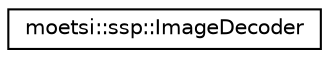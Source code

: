 digraph "Graphical Class Hierarchy"
{
 // LATEX_PDF_SIZE
  edge [fontname="Helvetica",fontsize="10",labelfontname="Helvetica",labelfontsize="10"];
  node [fontname="Helvetica",fontsize="10",shape=record];
  rankdir="LR";
  Node0 [label="moetsi::ssp::ImageDecoder",height=0.2,width=0.4,color="black", fillcolor="white", style="filled",URL="$classmoetsi_1_1ssp_1_1ImageDecoder.html",tooltip="Decode image to AV frame."];
}
